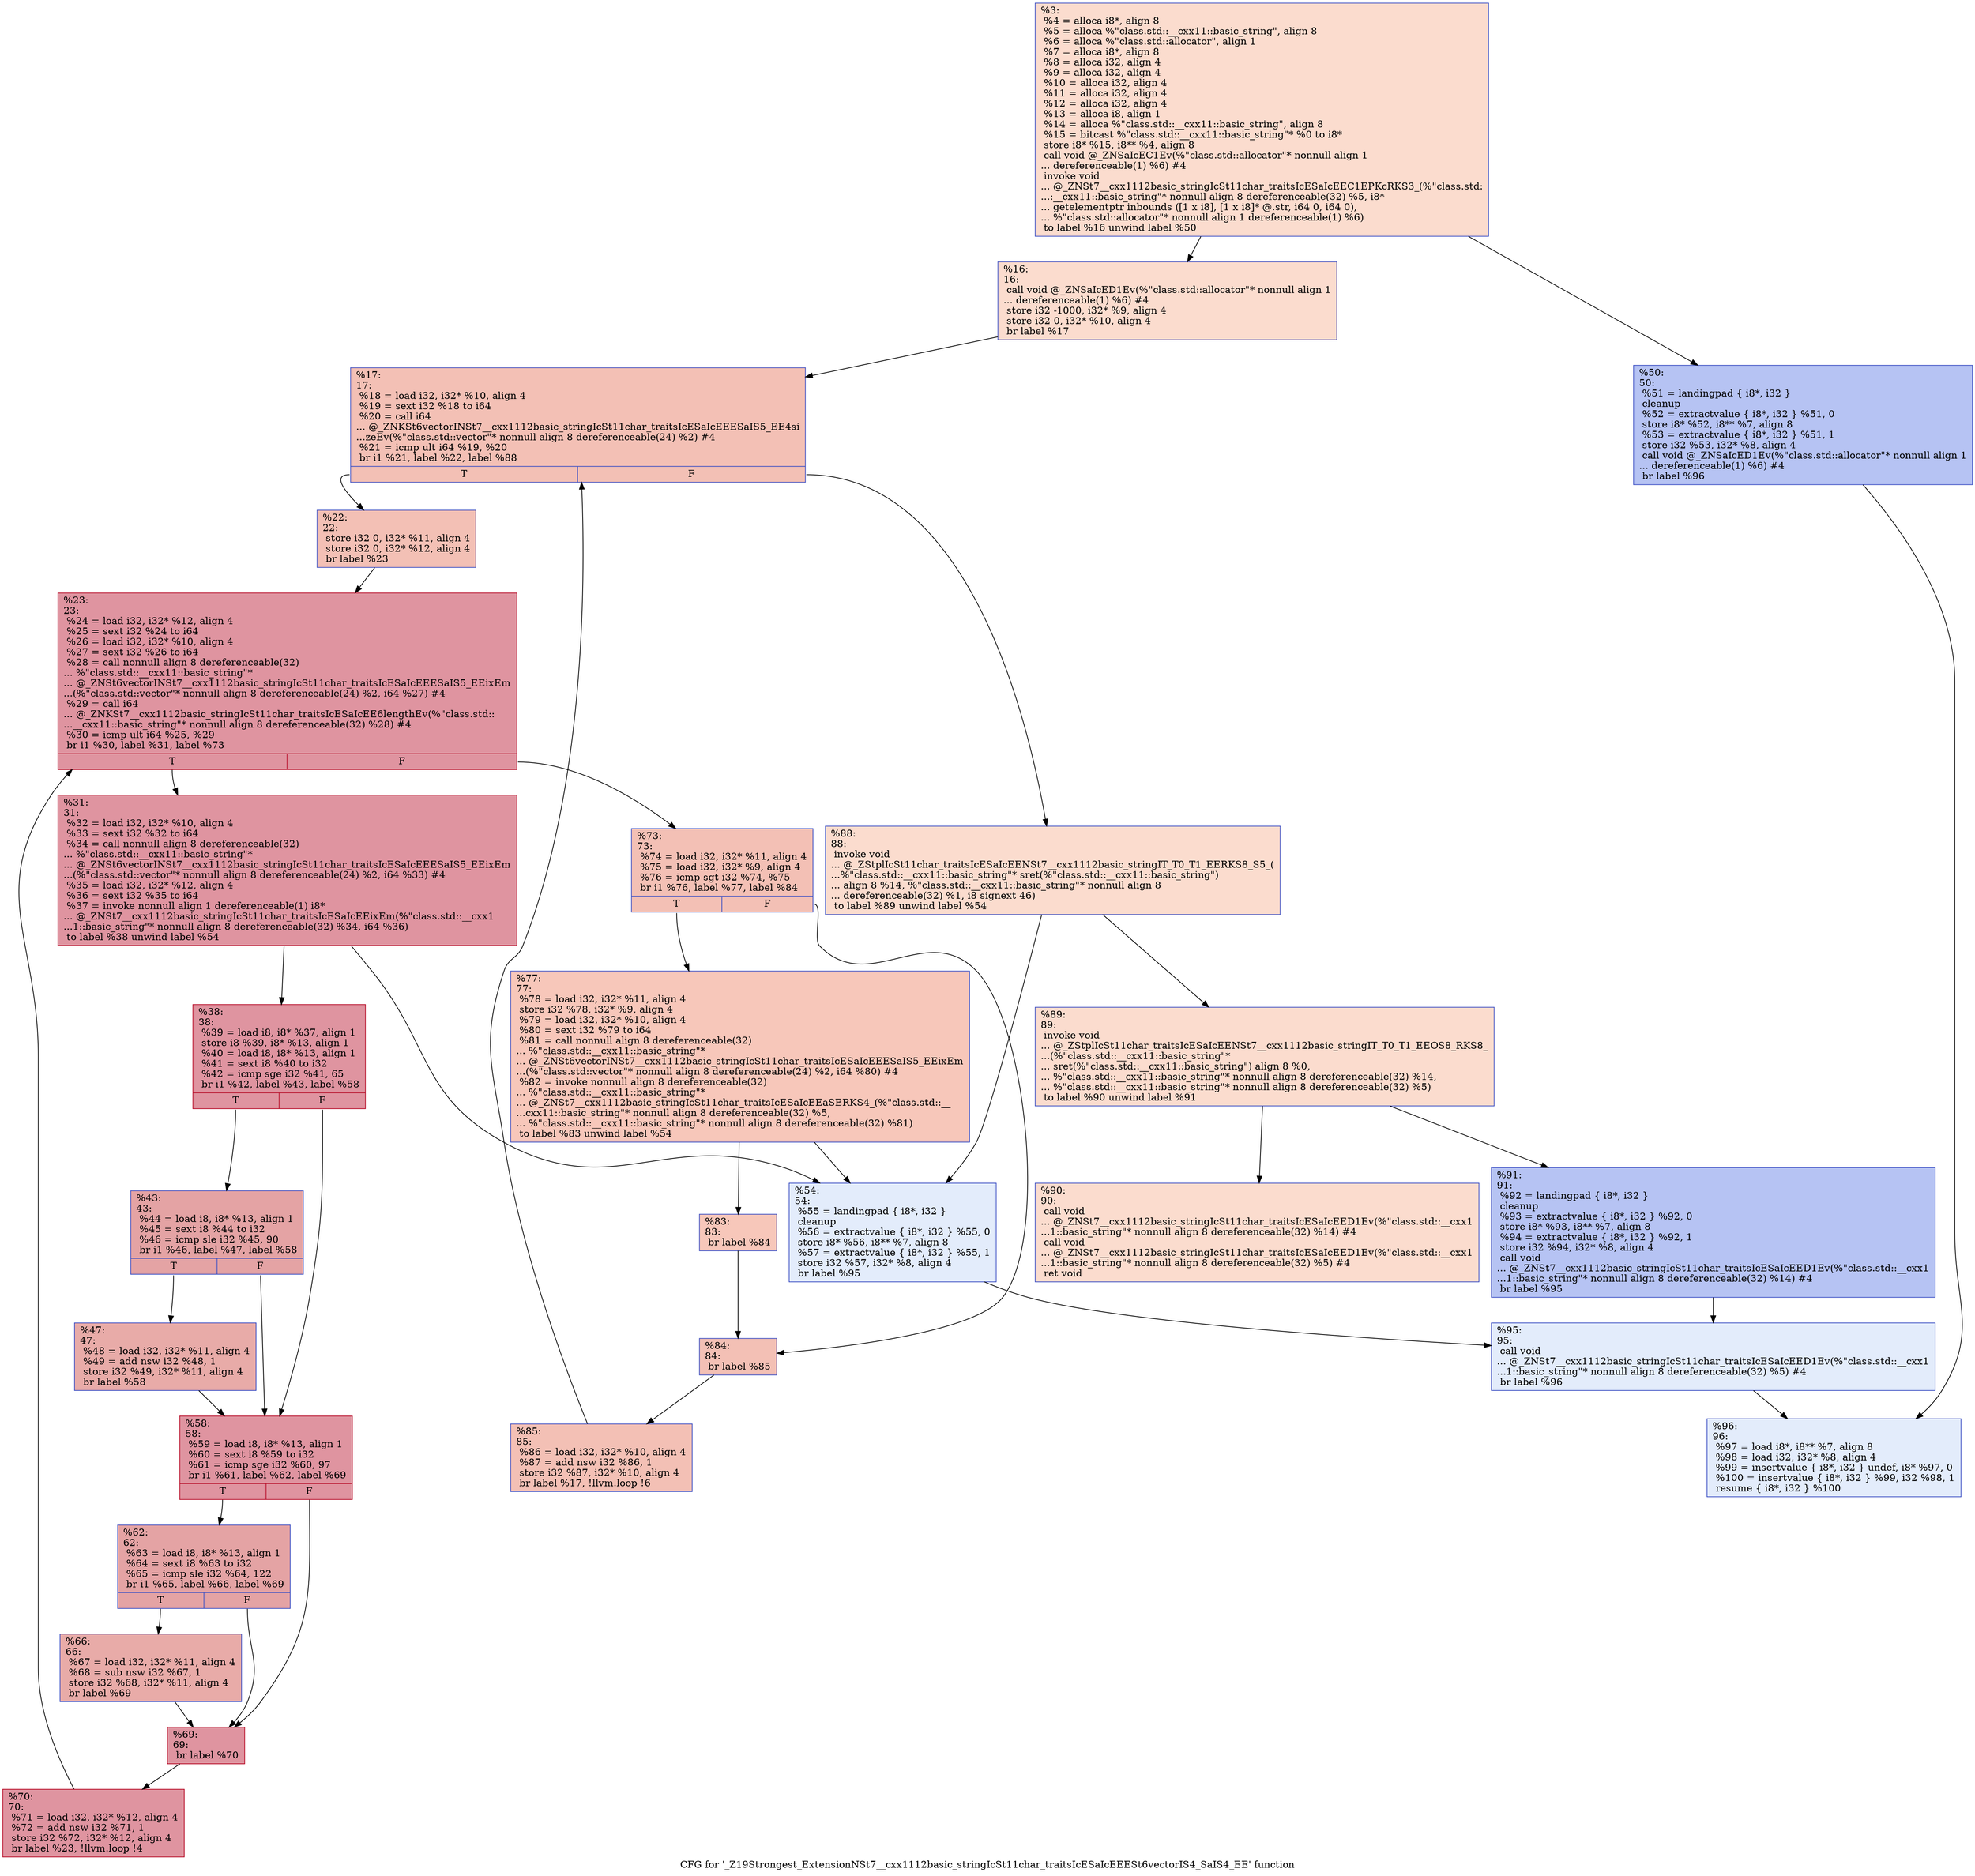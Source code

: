 digraph "CFG for '_Z19Strongest_ExtensionNSt7__cxx1112basic_stringIcSt11char_traitsIcESaIcEEESt6vectorIS4_SaIS4_EE' function" {
	label="CFG for '_Z19Strongest_ExtensionNSt7__cxx1112basic_stringIcSt11char_traitsIcESaIcEEESt6vectorIS4_SaIS4_EE' function";

	Node0x55a312247c70 [shape=record,color="#3d50c3ff", style=filled, fillcolor="#f7af9170",label="{%3:\l  %4 = alloca i8*, align 8\l  %5 = alloca %\"class.std::__cxx11::basic_string\", align 8\l  %6 = alloca %\"class.std::allocator\", align 1\l  %7 = alloca i8*, align 8\l  %8 = alloca i32, align 4\l  %9 = alloca i32, align 4\l  %10 = alloca i32, align 4\l  %11 = alloca i32, align 4\l  %12 = alloca i32, align 4\l  %13 = alloca i8, align 1\l  %14 = alloca %\"class.std::__cxx11::basic_string\", align 8\l  %15 = bitcast %\"class.std::__cxx11::basic_string\"* %0 to i8*\l  store i8* %15, i8** %4, align 8\l  call void @_ZNSaIcEC1Ev(%\"class.std::allocator\"* nonnull align 1\l... dereferenceable(1) %6) #4\l  invoke void\l... @_ZNSt7__cxx1112basic_stringIcSt11char_traitsIcESaIcEEC1EPKcRKS3_(%\"class.std:\l...:__cxx11::basic_string\"* nonnull align 8 dereferenceable(32) %5, i8*\l... getelementptr inbounds ([1 x i8], [1 x i8]* @.str, i64 0, i64 0),\l... %\"class.std::allocator\"* nonnull align 1 dereferenceable(1) %6)\l          to label %16 unwind label %50\l}"];
	Node0x55a312247c70 -> Node0x55a312248cc0;
	Node0x55a312247c70 -> Node0x55a312248d10;
	Node0x55a312248cc0 [shape=record,color="#3d50c3ff", style=filled, fillcolor="#f7af9170",label="{%16:\l16:                                               \l  call void @_ZNSaIcED1Ev(%\"class.std::allocator\"* nonnull align 1\l... dereferenceable(1) %6) #4\l  store i32 -1000, i32* %9, align 4\l  store i32 0, i32* %10, align 4\l  br label %17\l}"];
	Node0x55a312248cc0 -> Node0x55a312249350;
	Node0x55a312249350 [shape=record,color="#3d50c3ff", style=filled, fillcolor="#e5705870",label="{%17:\l17:                                               \l  %18 = load i32, i32* %10, align 4\l  %19 = sext i32 %18 to i64\l  %20 = call i64\l... @_ZNKSt6vectorINSt7__cxx1112basic_stringIcSt11char_traitsIcESaIcEEESaIS5_EE4si\l...zeEv(%\"class.std::vector\"* nonnull align 8 dereferenceable(24) %2) #4\l  %21 = icmp ult i64 %19, %20\l  br i1 %21, label %22, label %88\l|{<s0>T|<s1>F}}"];
	Node0x55a312249350:s0 -> Node0x55a3122498c0;
	Node0x55a312249350:s1 -> Node0x55a312249910;
	Node0x55a3122498c0 [shape=record,color="#3d50c3ff", style=filled, fillcolor="#e5705870",label="{%22:\l22:                                               \l  store i32 0, i32* %11, align 4\l  store i32 0, i32* %12, align 4\l  br label %23\l}"];
	Node0x55a3122498c0 -> Node0x55a312249b70;
	Node0x55a312249b70 [shape=record,color="#b70d28ff", style=filled, fillcolor="#b70d2870",label="{%23:\l23:                                               \l  %24 = load i32, i32* %12, align 4\l  %25 = sext i32 %24 to i64\l  %26 = load i32, i32* %10, align 4\l  %27 = sext i32 %26 to i64\l  %28 = call nonnull align 8 dereferenceable(32)\l... %\"class.std::__cxx11::basic_string\"*\l... @_ZNSt6vectorINSt7__cxx1112basic_stringIcSt11char_traitsIcESaIcEEESaIS5_EEixEm\l...(%\"class.std::vector\"* nonnull align 8 dereferenceable(24) %2, i64 %27) #4\l  %29 = call i64\l... @_ZNKSt7__cxx1112basic_stringIcSt11char_traitsIcESaIcEE6lengthEv(%\"class.std::\l...__cxx11::basic_string\"* nonnull align 8 dereferenceable(32) %28) #4\l  %30 = icmp ult i64 %25, %29\l  br i1 %30, label %31, label %73\l|{<s0>T|<s1>F}}"];
	Node0x55a312249b70:s0 -> Node0x55a31224a0c0;
	Node0x55a312249b70:s1 -> Node0x55a31224a3a0;
	Node0x55a31224a0c0 [shape=record,color="#b70d28ff", style=filled, fillcolor="#b70d2870",label="{%31:\l31:                                               \l  %32 = load i32, i32* %10, align 4\l  %33 = sext i32 %32 to i64\l  %34 = call nonnull align 8 dereferenceable(32)\l... %\"class.std::__cxx11::basic_string\"*\l... @_ZNSt6vectorINSt7__cxx1112basic_stringIcSt11char_traitsIcESaIcEEESaIS5_EEixEm\l...(%\"class.std::vector\"* nonnull align 8 dereferenceable(24) %2, i64 %33) #4\l  %35 = load i32, i32* %12, align 4\l  %36 = sext i32 %35 to i64\l  %37 = invoke nonnull align 1 dereferenceable(1) i8*\l... @_ZNSt7__cxx1112basic_stringIcSt11char_traitsIcESaIcEEixEm(%\"class.std::__cxx1\l...1::basic_string\"* nonnull align 8 dereferenceable(32) %34, i64 %36)\l          to label %38 unwind label %54\l}"];
	Node0x55a31224a0c0 -> Node0x55a31224ab10;
	Node0x55a31224a0c0 -> Node0x55a31224ab60;
	Node0x55a31224ab10 [shape=record,color="#b70d28ff", style=filled, fillcolor="#b70d2870",label="{%38:\l38:                                               \l  %39 = load i8, i8* %37, align 1\l  store i8 %39, i8* %13, align 1\l  %40 = load i8, i8* %13, align 1\l  %41 = sext i8 %40 to i32\l  %42 = icmp sge i32 %41, 65\l  br i1 %42, label %43, label %58\l|{<s0>T|<s1>F}}"];
	Node0x55a31224ab10:s0 -> Node0x55a31224aac0;
	Node0x55a31224ab10:s1 -> Node0x55a31224b0f0;
	Node0x55a31224aac0 [shape=record,color="#3d50c3ff", style=filled, fillcolor="#c32e3170",label="{%43:\l43:                                               \l  %44 = load i8, i8* %13, align 1\l  %45 = sext i8 %44 to i32\l  %46 = icmp sle i32 %45, 90\l  br i1 %46, label %47, label %58\l|{<s0>T|<s1>F}}"];
	Node0x55a31224aac0:s0 -> Node0x55a31224b3d0;
	Node0x55a31224aac0:s1 -> Node0x55a31224b0f0;
	Node0x55a31224b3d0 [shape=record,color="#3d50c3ff", style=filled, fillcolor="#cc403a70",label="{%47:\l47:                                               \l  %48 = load i32, i32* %11, align 4\l  %49 = add nsw i32 %48, 1\l  store i32 %49, i32* %11, align 4\l  br label %58\l}"];
	Node0x55a31224b3d0 -> Node0x55a31224b0f0;
	Node0x55a312248d10 [shape=record,color="#3d50c3ff", style=filled, fillcolor="#5977e370",label="{%50:\l50:                                               \l  %51 = landingpad \{ i8*, i32 \}\l          cleanup\l  %52 = extractvalue \{ i8*, i32 \} %51, 0\l  store i8* %52, i8** %7, align 8\l  %53 = extractvalue \{ i8*, i32 \} %51, 1\l  store i32 %53, i32* %8, align 4\l  call void @_ZNSaIcED1Ev(%\"class.std::allocator\"* nonnull align 1\l... dereferenceable(1) %6) #4\l  br label %96\l}"];
	Node0x55a312248d10 -> Node0x55a31224bc80;
	Node0x55a31224ab60 [shape=record,color="#3d50c3ff", style=filled, fillcolor="#bfd3f670",label="{%54:\l54:                                               \l  %55 = landingpad \{ i8*, i32 \}\l          cleanup\l  %56 = extractvalue \{ i8*, i32 \} %55, 0\l  store i8* %56, i8** %7, align 8\l  %57 = extractvalue \{ i8*, i32 \} %55, 1\l  store i32 %57, i32* %8, align 4\l  br label %95\l}"];
	Node0x55a31224ab60 -> Node0x55a31224bfd0;
	Node0x55a31224b0f0 [shape=record,color="#b70d28ff", style=filled, fillcolor="#b70d2870",label="{%58:\l58:                                               \l  %59 = load i8, i8* %13, align 1\l  %60 = sext i8 %59 to i32\l  %61 = icmp sge i32 %60, 97\l  br i1 %61, label %62, label %69\l|{<s0>T|<s1>F}}"];
	Node0x55a31224b0f0:s0 -> Node0x55a31224c230;
	Node0x55a31224b0f0:s1 -> Node0x55a31224c280;
	Node0x55a31224c230 [shape=record,color="#3d50c3ff", style=filled, fillcolor="#c32e3170",label="{%62:\l62:                                               \l  %63 = load i8, i8* %13, align 1\l  %64 = sext i8 %63 to i32\l  %65 = icmp sle i32 %64, 122\l  br i1 %65, label %66, label %69\l|{<s0>T|<s1>F}}"];
	Node0x55a31224c230:s0 -> Node0x55a31224c930;
	Node0x55a31224c230:s1 -> Node0x55a31224c280;
	Node0x55a31224c930 [shape=record,color="#3d50c3ff", style=filled, fillcolor="#cc403a70",label="{%66:\l66:                                               \l  %67 = load i32, i32* %11, align 4\l  %68 = sub nsw i32 %67, 1\l  store i32 %68, i32* %11, align 4\l  br label %69\l}"];
	Node0x55a31224c930 -> Node0x55a31224c280;
	Node0x55a31224c280 [shape=record,color="#b70d28ff", style=filled, fillcolor="#b70d2870",label="{%69:\l69:                                               \l  br label %70\l}"];
	Node0x55a31224c280 -> Node0x55a31224cc30;
	Node0x55a31224cc30 [shape=record,color="#b70d28ff", style=filled, fillcolor="#b70d2870",label="{%70:\l70:                                               \l  %71 = load i32, i32* %12, align 4\l  %72 = add nsw i32 %71, 1\l  store i32 %72, i32* %12, align 4\l  br label %23, !llvm.loop !4\l}"];
	Node0x55a31224cc30 -> Node0x55a312249b70;
	Node0x55a31224a3a0 [shape=record,color="#3d50c3ff", style=filled, fillcolor="#e5705870",label="{%73:\l73:                                               \l  %74 = load i32, i32* %11, align 4\l  %75 = load i32, i32* %9, align 4\l  %76 = icmp sgt i32 %74, %75\l  br i1 %76, label %77, label %84\l|{<s0>T|<s1>F}}"];
	Node0x55a31224a3a0:s0 -> Node0x55a31224db10;
	Node0x55a31224a3a0:s1 -> Node0x55a31224db60;
	Node0x55a31224db10 [shape=record,color="#3d50c3ff", style=filled, fillcolor="#ec7f6370",label="{%77:\l77:                                               \l  %78 = load i32, i32* %11, align 4\l  store i32 %78, i32* %9, align 4\l  %79 = load i32, i32* %10, align 4\l  %80 = sext i32 %79 to i64\l  %81 = call nonnull align 8 dereferenceable(32)\l... %\"class.std::__cxx11::basic_string\"*\l... @_ZNSt6vectorINSt7__cxx1112basic_stringIcSt11char_traitsIcESaIcEEESaIS5_EEixEm\l...(%\"class.std::vector\"* nonnull align 8 dereferenceable(24) %2, i64 %80) #4\l  %82 = invoke nonnull align 8 dereferenceable(32)\l... %\"class.std::__cxx11::basic_string\"*\l... @_ZNSt7__cxx1112basic_stringIcSt11char_traitsIcESaIcEEaSERKS4_(%\"class.std::__\l...cxx11::basic_string\"* nonnull align 8 dereferenceable(32) %5,\l... %\"class.std::__cxx11::basic_string\"* nonnull align 8 dereferenceable(32) %81)\l          to label %83 unwind label %54\l}"];
	Node0x55a31224db10 -> Node0x55a31224e0a0;
	Node0x55a31224db10 -> Node0x55a31224ab60;
	Node0x55a31224e0a0 [shape=record,color="#3d50c3ff", style=filled, fillcolor="#ec7f6370",label="{%83:\l83:                                               \l  br label %84\l}"];
	Node0x55a31224e0a0 -> Node0x55a31224db60;
	Node0x55a31224db60 [shape=record,color="#3d50c3ff", style=filled, fillcolor="#e5705870",label="{%84:\l84:                                               \l  br label %85\l}"];
	Node0x55a31224db60 -> Node0x55a31224e050;
	Node0x55a31224e050 [shape=record,color="#3d50c3ff", style=filled, fillcolor="#e5705870",label="{%85:\l85:                                               \l  %86 = load i32, i32* %10, align 4\l  %87 = add nsw i32 %86, 1\l  store i32 %87, i32* %10, align 4\l  br label %17, !llvm.loop !6\l}"];
	Node0x55a31224e050 -> Node0x55a312249350;
	Node0x55a312249910 [shape=record,color="#3d50c3ff", style=filled, fillcolor="#f7af9170",label="{%88:\l88:                                               \l  invoke void\l... @_ZStplIcSt11char_traitsIcESaIcEENSt7__cxx1112basic_stringIT_T0_T1_EERKS8_S5_(\l...%\"class.std::__cxx11::basic_string\"* sret(%\"class.std::__cxx11::basic_string\")\l... align 8 %14, %\"class.std::__cxx11::basic_string\"* nonnull align 8\l... dereferenceable(32) %1, i8 signext 46)\l          to label %89 unwind label %54\l}"];
	Node0x55a312249910 -> Node0x55a31224e730;
	Node0x55a312249910 -> Node0x55a31224ab60;
	Node0x55a31224e730 [shape=record,color="#3d50c3ff", style=filled, fillcolor="#f7af9170",label="{%89:\l89:                                               \l  invoke void\l... @_ZStplIcSt11char_traitsIcESaIcEENSt7__cxx1112basic_stringIT_T0_T1_EEOS8_RKS8_\l...(%\"class.std::__cxx11::basic_string\"*\l... sret(%\"class.std::__cxx11::basic_string\") align 8 %0,\l... %\"class.std::__cxx11::basic_string\"* nonnull align 8 dereferenceable(32) %14,\l... %\"class.std::__cxx11::basic_string\"* nonnull align 8 dereferenceable(32) %5)\l          to label %90 unwind label %91\l}"];
	Node0x55a31224e730 -> Node0x55a31224ead0;
	Node0x55a31224e730 -> Node0x55a31224eb20;
	Node0x55a31224ead0 [shape=record,color="#3d50c3ff", style=filled, fillcolor="#f7af9170",label="{%90:\l90:                                               \l  call void\l... @_ZNSt7__cxx1112basic_stringIcSt11char_traitsIcESaIcEED1Ev(%\"class.std::__cxx1\l...1::basic_string\"* nonnull align 8 dereferenceable(32) %14) #4\l  call void\l... @_ZNSt7__cxx1112basic_stringIcSt11char_traitsIcESaIcEED1Ev(%\"class.std::__cxx1\l...1::basic_string\"* nonnull align 8 dereferenceable(32) %5) #4\l  ret void\l}"];
	Node0x55a31224eb20 [shape=record,color="#3d50c3ff", style=filled, fillcolor="#5977e370",label="{%91:\l91:                                               \l  %92 = landingpad \{ i8*, i32 \}\l          cleanup\l  %93 = extractvalue \{ i8*, i32 \} %92, 0\l  store i8* %93, i8** %7, align 8\l  %94 = extractvalue \{ i8*, i32 \} %92, 1\l  store i32 %94, i32* %8, align 4\l  call void\l... @_ZNSt7__cxx1112basic_stringIcSt11char_traitsIcESaIcEED1Ev(%\"class.std::__cxx1\l...1::basic_string\"* nonnull align 8 dereferenceable(32) %14) #4\l  br label %95\l}"];
	Node0x55a31224eb20 -> Node0x55a31224bfd0;
	Node0x55a31224bfd0 [shape=record,color="#3d50c3ff", style=filled, fillcolor="#bfd3f670",label="{%95:\l95:                                               \l  call void\l... @_ZNSt7__cxx1112basic_stringIcSt11char_traitsIcESaIcEED1Ev(%\"class.std::__cxx1\l...1::basic_string\"* nonnull align 8 dereferenceable(32) %5) #4\l  br label %96\l}"];
	Node0x55a31224bfd0 -> Node0x55a31224bc80;
	Node0x55a31224bc80 [shape=record,color="#3d50c3ff", style=filled, fillcolor="#bfd3f670",label="{%96:\l96:                                               \l  %97 = load i8*, i8** %7, align 8\l  %98 = load i32, i32* %8, align 4\l  %99 = insertvalue \{ i8*, i32 \} undef, i8* %97, 0\l  %100 = insertvalue \{ i8*, i32 \} %99, i32 %98, 1\l  resume \{ i8*, i32 \} %100\l}"];
}
